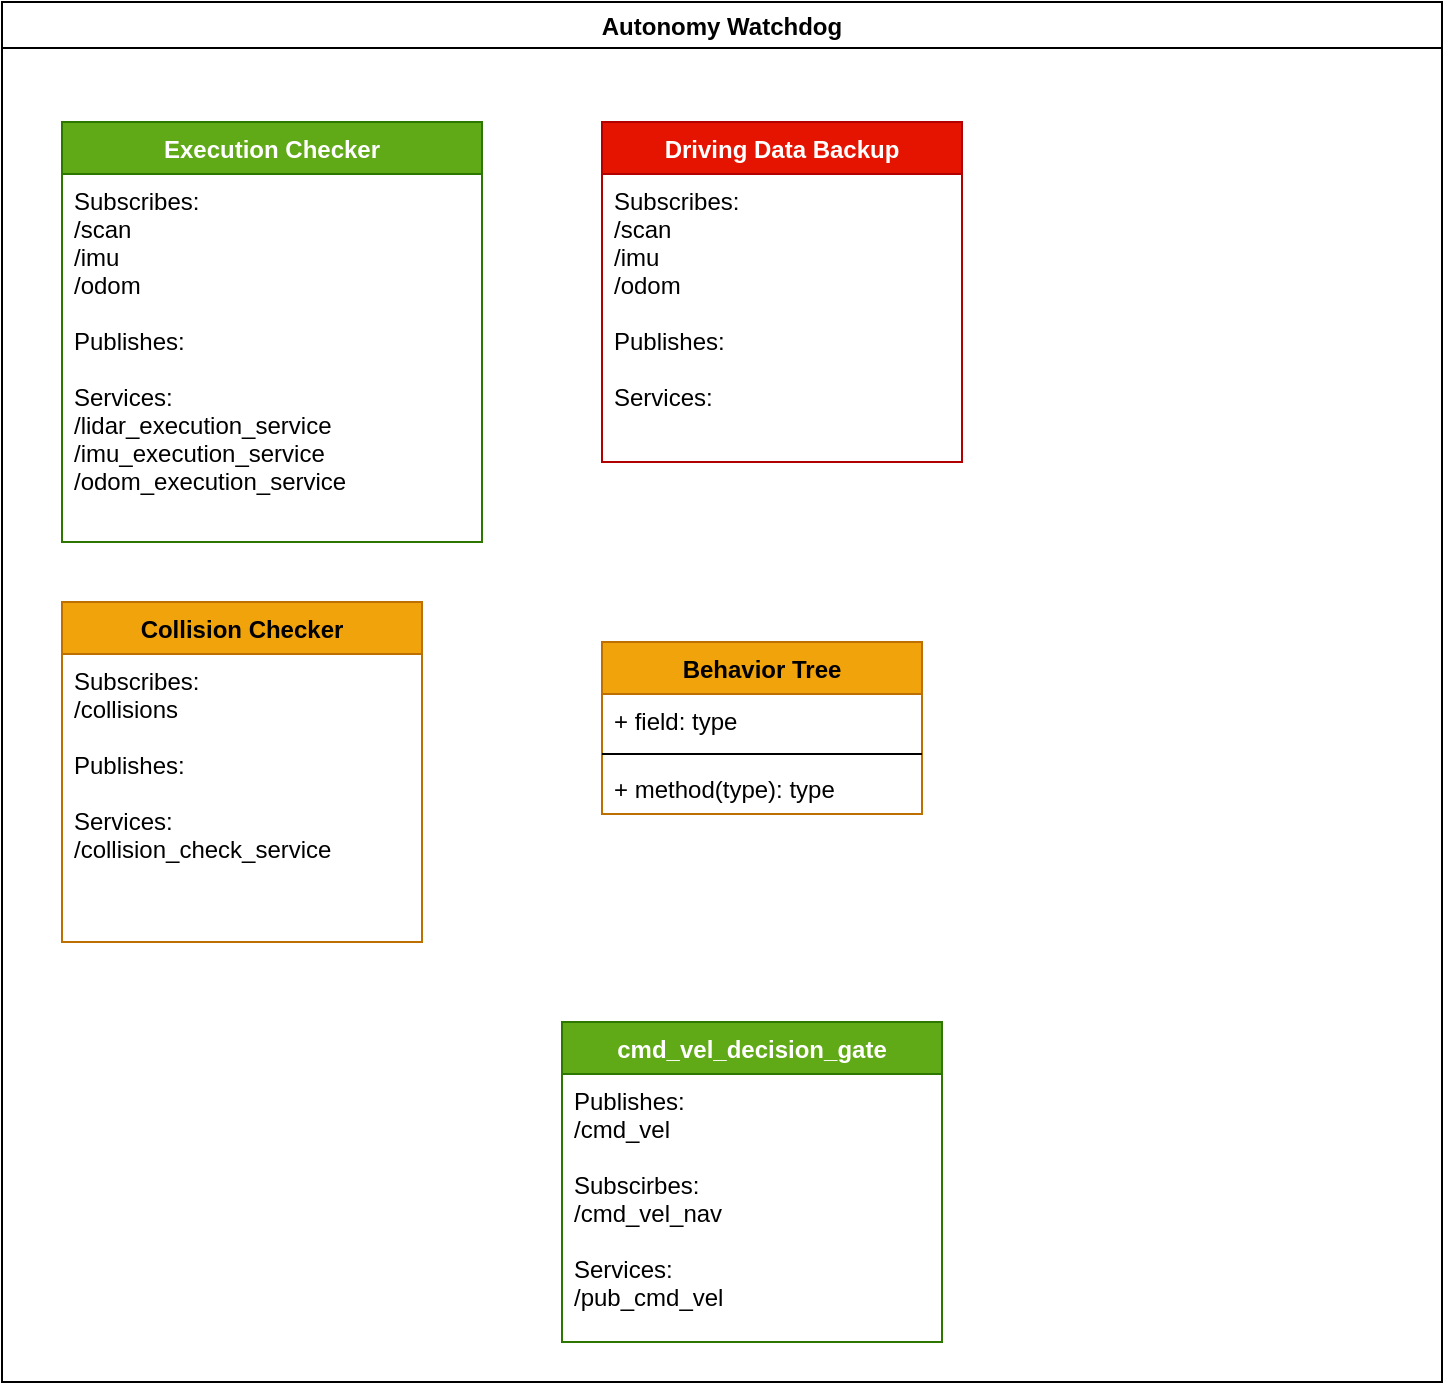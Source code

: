<mxfile>
    <diagram id="9R5UxzgEBad75rptS_9J" name="Page-1">
        <mxGraphModel dx="1661" dy="896" grid="1" gridSize="10" guides="1" tooltips="1" connect="1" arrows="1" fold="1" page="1" pageScale="1" pageWidth="850" pageHeight="1100" math="0" shadow="0">
            <root>
                <mxCell id="0"/>
                <mxCell id="1" parent="0"/>
                <mxCell id="2" value="Autonomy Watchdog" style="swimlane;" parent="1" vertex="1">
                    <mxGeometry x="50" y="90" width="720" height="690" as="geometry"/>
                </mxCell>
                <mxCell id="7" value="Driving Data Backup" style="swimlane;fontStyle=1;align=center;verticalAlign=top;childLayout=stackLayout;horizontal=1;startSize=26;horizontalStack=0;resizeParent=1;resizeParentMax=0;resizeLast=0;collapsible=1;marginBottom=0;fillColor=#e51400;fontColor=#ffffff;strokeColor=#B20000;" parent="2" vertex="1">
                    <mxGeometry x="300" y="60" width="180" height="170" as="geometry"/>
                </mxCell>
                <mxCell id="8" value="Subscribes:&#10;/scan&#10;/imu&#10;/odom&#10;&#10;Publishes:&#10;&#10;Services:&#10;&#10;&#10;&#10;" style="text;strokeColor=none;fillColor=none;align=left;verticalAlign=top;spacingLeft=4;spacingRight=4;overflow=hidden;rotatable=0;points=[[0,0.5],[1,0.5]];portConstraint=eastwest;" parent="7" vertex="1">
                    <mxGeometry y="26" width="180" height="144" as="geometry"/>
                </mxCell>
                <mxCell id="11" value="Execution Checker" style="swimlane;fontStyle=1;align=center;verticalAlign=top;childLayout=stackLayout;horizontal=1;startSize=26;horizontalStack=0;resizeParent=1;resizeParentMax=0;resizeLast=0;collapsible=1;marginBottom=0;fillColor=#60a917;fontColor=#ffffff;strokeColor=#2D7600;" parent="2" vertex="1">
                    <mxGeometry x="30" y="60" width="210" height="210" as="geometry"/>
                </mxCell>
                <mxCell id="12" value="Subscribes:&#10;/scan&#10;/imu&#10;/odom&#10;&#10;Publishes:&#10;&#10;Services:&#10;/lidar_execution_service&#10;/imu_execution_service&#10;/odom_execution_service" style="text;strokeColor=none;fillColor=none;align=left;verticalAlign=top;spacingLeft=4;spacingRight=4;overflow=hidden;rotatable=0;points=[[0,0.5],[1,0.5]];portConstraint=eastwest;" parent="11" vertex="1">
                    <mxGeometry y="26" width="210" height="184" as="geometry"/>
                </mxCell>
                <mxCell id="19" value="Behavior Tree" style="swimlane;fontStyle=1;align=center;verticalAlign=top;childLayout=stackLayout;horizontal=1;startSize=26;horizontalStack=0;resizeParent=1;resizeParentMax=0;resizeLast=0;collapsible=1;marginBottom=0;fillColor=#f0a30a;fontColor=#000000;strokeColor=#BD7000;" parent="2" vertex="1">
                    <mxGeometry x="300" y="320" width="160" height="86" as="geometry"/>
                </mxCell>
                <mxCell id="20" value="+ field: type" style="text;strokeColor=none;fillColor=none;align=left;verticalAlign=top;spacingLeft=4;spacingRight=4;overflow=hidden;rotatable=0;points=[[0,0.5],[1,0.5]];portConstraint=eastwest;" parent="19" vertex="1">
                    <mxGeometry y="26" width="160" height="26" as="geometry"/>
                </mxCell>
                <mxCell id="21" value="" style="line;strokeWidth=1;fillColor=none;align=left;verticalAlign=middle;spacingTop=-1;spacingLeft=3;spacingRight=3;rotatable=0;labelPosition=right;points=[];portConstraint=eastwest;" parent="19" vertex="1">
                    <mxGeometry y="52" width="160" height="8" as="geometry"/>
                </mxCell>
                <mxCell id="22" value="+ method(type): type" style="text;strokeColor=none;fillColor=none;align=left;verticalAlign=top;spacingLeft=4;spacingRight=4;overflow=hidden;rotatable=0;points=[[0,0.5],[1,0.5]];portConstraint=eastwest;" parent="19" vertex="1">
                    <mxGeometry y="60" width="160" height="26" as="geometry"/>
                </mxCell>
                <mxCell id="23" value="cmd_vel_decision_gate" style="swimlane;fontStyle=1;align=center;verticalAlign=top;childLayout=stackLayout;horizontal=1;startSize=26;horizontalStack=0;resizeParent=1;resizeParentMax=0;resizeLast=0;collapsible=1;marginBottom=0;fillColor=#60a917;fontColor=#ffffff;strokeColor=#2D7600;" parent="2" vertex="1">
                    <mxGeometry x="280" y="510" width="190" height="160" as="geometry"/>
                </mxCell>
                <mxCell id="24" value="Publishes:&#10;/cmd_vel&#10;&#10;Subscirbes:&#10;/cmd_vel_nav&#10;&#10;Services:&#10;/pub_cmd_vel" style="text;strokeColor=none;fillColor=none;align=left;verticalAlign=top;spacingLeft=4;spacingRight=4;overflow=hidden;rotatable=0;points=[[0,0.5],[1,0.5]];portConstraint=eastwest;" parent="23" vertex="1">
                    <mxGeometry y="26" width="190" height="134" as="geometry"/>
                </mxCell>
                <mxCell id="26" value="Collision Checker" style="swimlane;fontStyle=1;align=center;verticalAlign=top;childLayout=stackLayout;horizontal=1;startSize=26;horizontalStack=0;resizeParent=1;resizeParentMax=0;resizeLast=0;collapsible=1;marginBottom=0;fillColor=#f0a30a;fontColor=#000000;strokeColor=#BD7000;" vertex="1" parent="2">
                    <mxGeometry x="30" y="300" width="180" height="170" as="geometry"/>
                </mxCell>
                <mxCell id="27" value="Subscribes:&#10;/collisions&#10;&#10;Publishes:&#10;&#10;Services:&#10;/collision_check_service&#10;&#10;&#10;&#10;" style="text;strokeColor=none;fillColor=none;align=left;verticalAlign=top;spacingLeft=4;spacingRight=4;overflow=hidden;rotatable=0;points=[[0,0.5],[1,0.5]];portConstraint=eastwest;" vertex="1" parent="26">
                    <mxGeometry y="26" width="180" height="144" as="geometry"/>
                </mxCell>
            </root>
        </mxGraphModel>
    </diagram>
</mxfile>